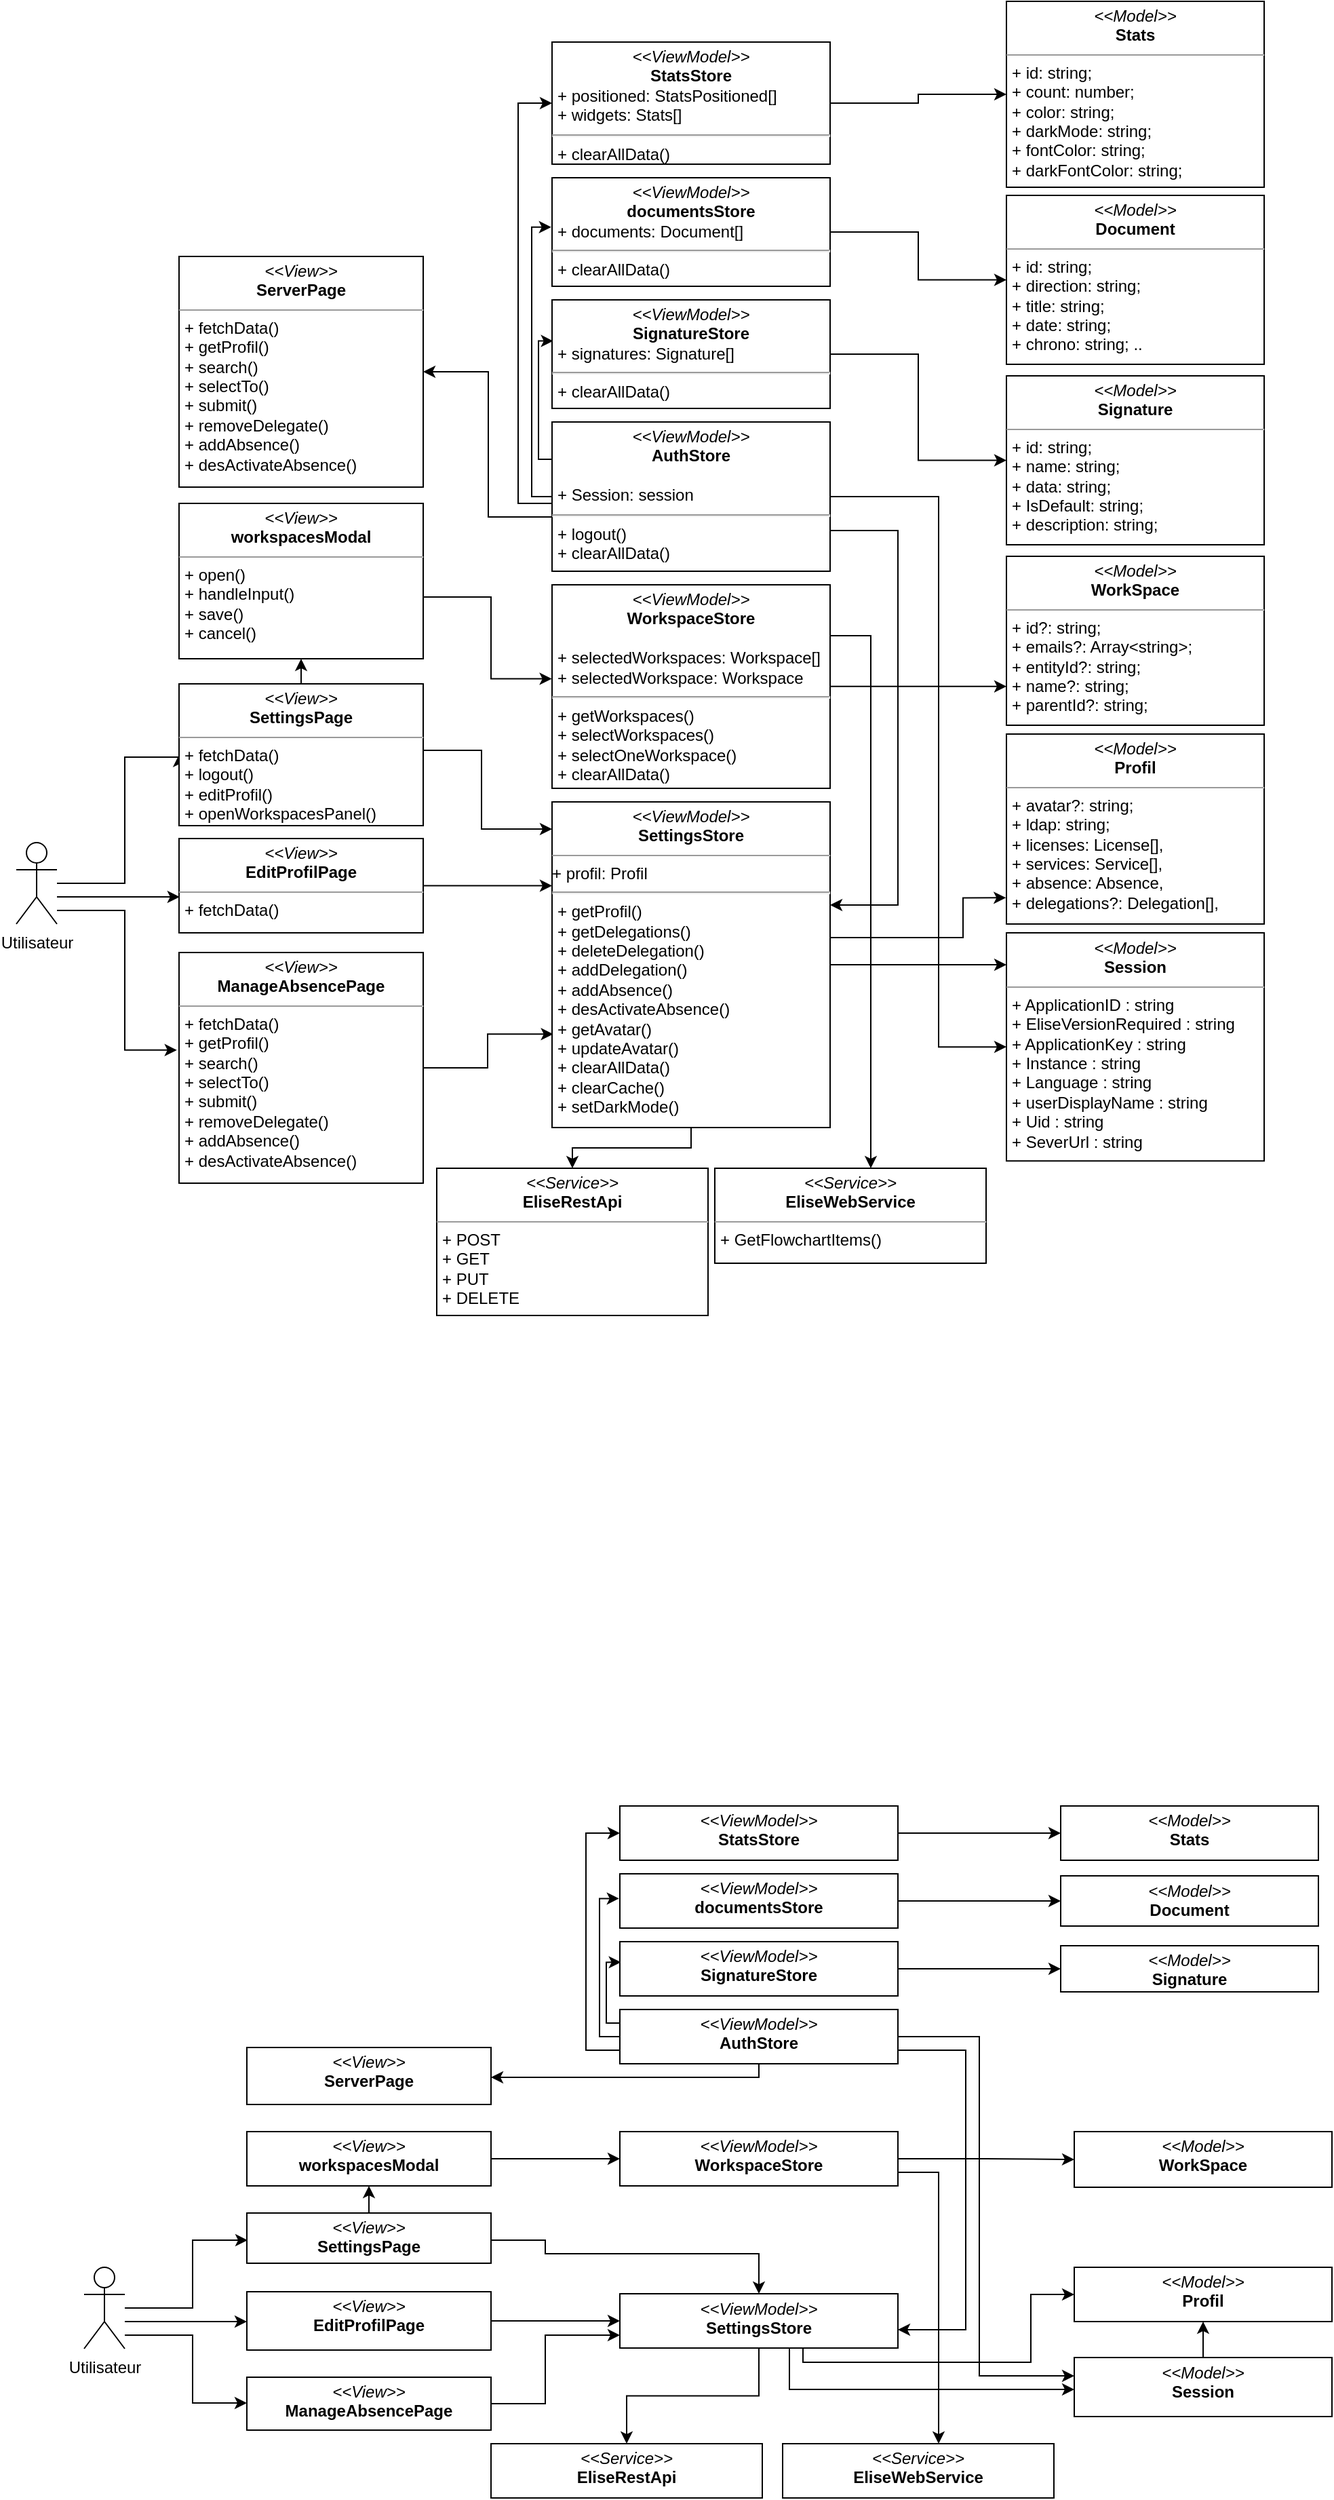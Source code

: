 <mxfile>
    <diagram id="oWA2iK2VhIyUqz_EOh2N" name="Page-1">
        <mxGraphModel dx="3553" dy="3163" grid="1" gridSize="10" guides="1" tooltips="1" connect="1" arrows="1" fold="1" page="1" pageScale="1" pageWidth="850" pageHeight="1100" math="0" shadow="0">
            <root>
                <mxCell id="0"/>
                <mxCell id="1" parent="0"/>
                <mxCell id="2" style="edgeStyle=orthogonalEdgeStyle;rounded=0;orthogonalLoop=1;jettySize=auto;html=1;entryX=0.002;entryY=0.619;entryDx=0;entryDy=0;entryPerimeter=0;" parent="1" source="5" target="8" edge="1">
                    <mxGeometry relative="1" as="geometry">
                        <Array as="points">
                            <mxPoint x="150" y="210"/>
                        </Array>
                    </mxGeometry>
                </mxCell>
                <mxCell id="3" style="edgeStyle=orthogonalEdgeStyle;html=1;entryX=0;entryY=0.5;entryDx=0;entryDy=0;rounded=0;" parent="1" source="5" target="16" edge="1">
                    <mxGeometry relative="1" as="geometry">
                        <Array as="points">
                            <mxPoint x="110" y="200"/>
                            <mxPoint x="110" y="107"/>
                            <mxPoint x="150" y="107"/>
                        </Array>
                    </mxGeometry>
                </mxCell>
                <mxCell id="4" style="edgeStyle=orthogonalEdgeStyle;rounded=0;html=1;entryX=-0.009;entryY=0.423;entryDx=0;entryDy=0;entryPerimeter=0;" parent="1" source="5" target="24" edge="1">
                    <mxGeometry relative="1" as="geometry">
                        <Array as="points">
                            <mxPoint x="110" y="220"/>
                            <mxPoint x="110" y="323"/>
                        </Array>
                    </mxGeometry>
                </mxCell>
                <mxCell id="5" value="Utilisateur" style="shape=umlActor;verticalLabelPosition=bottom;verticalAlign=top;html=1;outlineConnect=0;" parent="1" vertex="1">
                    <mxGeometry x="30" y="170" width="30" height="60" as="geometry"/>
                </mxCell>
                <mxCell id="54" style="edgeStyle=orthogonalEdgeStyle;rounded=0;html=1;" parent="1" source="8" target="17" edge="1">
                    <mxGeometry relative="1" as="geometry">
                        <Array as="points">
                            <mxPoint x="490" y="202"/>
                            <mxPoint x="490" y="202"/>
                        </Array>
                    </mxGeometry>
                </mxCell>
                <mxCell id="8" value="&lt;p style=&quot;margin:0px;margin-top:4px;text-align:center;&quot;&gt;&lt;i&gt;&amp;lt;&amp;lt;View&amp;gt;&amp;gt;&lt;/i&gt;&lt;br&gt;&lt;b&gt;EditProfilPage&lt;/b&gt;&lt;/p&gt;&lt;hr style=&quot;border-color: var(--border-color);&quot; size=&quot;1&quot;&gt;&lt;p style=&quot;border-color: var(--border-color); margin: 0px 0px 0px 4px;&quot;&gt;+ fetchData()&lt;/p&gt;&lt;div&gt;&lt;br&gt;&lt;/div&gt;&lt;p style=&quot;border-color: var(--border-color); margin: 0px 0px 0px 4px;&quot;&gt;&lt;br&gt;&lt;/p&gt;" style="verticalAlign=top;align=left;overflow=fill;fontSize=12;fontFamily=Helvetica;html=1;whiteSpace=wrap;" parent="1" vertex="1">
                    <mxGeometry x="150" y="167" width="180" height="69.5" as="geometry"/>
                </mxCell>
                <mxCell id="11" value="&lt;p style=&quot;margin:0px;margin-top:4px;text-align:center;&quot;&gt;&lt;i&gt;&amp;lt;&amp;lt;Model&amp;gt;&amp;gt;&lt;/i&gt;&lt;br&gt;&lt;b&gt;Session&lt;/b&gt;&lt;/p&gt;&lt;hr size=&quot;1&quot;&gt;&lt;p style=&quot;margin:0px;margin-left:4px;&quot;&gt;+ ApplicationID : string&amp;nbsp;&lt;/p&gt;&lt;p style=&quot;margin:0px;margin-left:4px;&quot;&gt;+ EliseVersionRequired : string&lt;/p&gt;&lt;p style=&quot;margin:0px;margin-left:4px;&quot;&gt;+ ApplicationKey : string&lt;/p&gt;&lt;p style=&quot;margin:0px;margin-left:4px;&quot;&gt;+ Instance : string&lt;/p&gt;&lt;p style=&quot;margin:0px;margin-left:4px;&quot;&gt;+ Language : string&lt;/p&gt;&lt;p style=&quot;margin:0px;margin-left:4px;&quot;&gt;+ userDisplayName : string&lt;/p&gt;&lt;p style=&quot;margin:0px;margin-left:4px;&quot;&gt;+ Uid : string&lt;/p&gt;&lt;p style=&quot;margin:0px;margin-left:4px;&quot;&gt;+ SeverUrl : string&amp;nbsp;&amp;nbsp;&lt;/p&gt;&lt;p style=&quot;margin:0px;margin-left:4px;&quot;&gt;&lt;br&gt;&lt;/p&gt;" style="verticalAlign=top;align=left;overflow=fill;fontSize=12;fontFamily=Helvetica;html=1;whiteSpace=wrap;" parent="1" vertex="1">
                    <mxGeometry x="760" y="236.5" width="190" height="168.12" as="geometry"/>
                </mxCell>
                <mxCell id="13" value="&lt;p style=&quot;margin:0px;margin-top:4px;text-align:center;&quot;&gt;&lt;i&gt;&amp;lt;&amp;lt;Service&amp;gt;&amp;gt;&lt;/i&gt;&lt;br&gt;&lt;b&gt;EliseRestApi&lt;/b&gt;&lt;/p&gt;&lt;hr size=&quot;1&quot;&gt;&lt;p style=&quot;margin:0px;margin-left:4px;&quot;&gt;&lt;/p&gt;&lt;p style=&quot;margin:0px;margin-left:4px;&quot;&gt;+ POST&lt;/p&gt;&lt;p style=&quot;margin:0px;margin-left:4px;&quot;&gt;+ GET&lt;/p&gt;&lt;p style=&quot;margin:0px;margin-left:4px;&quot;&gt;+ PUT&lt;/p&gt;&lt;p style=&quot;margin:0px;margin-left:4px;&quot;&gt;+ DELETE&lt;/p&gt;" style="verticalAlign=top;align=left;overflow=fill;fontSize=12;fontFamily=Helvetica;html=1;whiteSpace=wrap;" parent="1" vertex="1">
                    <mxGeometry x="340" y="410" width="200" height="108.51" as="geometry"/>
                </mxCell>
                <mxCell id="14" style="edgeStyle=orthogonalEdgeStyle;html=1;exitX=1;exitY=0.5;exitDx=0;exitDy=0;rounded=0;" parent="1" source="16" edge="1" target="17">
                    <mxGeometry relative="1" as="geometry">
                        <mxPoint x="414" y="180" as="targetPoint"/>
                        <Array as="points">
                            <mxPoint x="330" y="102"/>
                            <mxPoint x="373" y="102"/>
                            <mxPoint x="373" y="160"/>
                        </Array>
                    </mxGeometry>
                </mxCell>
                <mxCell id="79" style="edgeStyle=orthogonalEdgeStyle;html=1;exitX=0.5;exitY=0;exitDx=0;exitDy=0;entryX=0.5;entryY=1;entryDx=0;entryDy=0;rounded=0;" parent="1" source="16" target="78" edge="1">
                    <mxGeometry relative="1" as="geometry"/>
                </mxCell>
                <mxCell id="16" value="&lt;p style=&quot;margin:0px;margin-top:4px;text-align:center;&quot;&gt;&lt;i&gt;&amp;lt;&amp;lt;View&amp;gt;&amp;gt;&lt;/i&gt;&lt;br&gt;&lt;b&gt;SettingsPage&lt;/b&gt;&lt;/p&gt;&lt;hr style=&quot;border-color: var(--border-color);&quot; size=&quot;1&quot;&gt;&lt;p style=&quot;border-color: var(--border-color); margin: 0px 0px 0px 4px;&quot;&gt;+ fetchData()&lt;/p&gt;&lt;p style=&quot;border-color: var(--border-color); margin: 0px 0px 0px 4px;&quot;&gt;+&amp;nbsp;logout()&lt;/p&gt;&lt;p style=&quot;border-color: var(--border-color); margin: 0px 0px 0px 4px;&quot;&gt;+&amp;nbsp;editProfil()&lt;/p&gt;&lt;p style=&quot;border-color: var(--border-color); margin: 0px 0px 0px 4px;&quot;&gt;+&amp;nbsp;openWorkspacesPanel()&lt;/p&gt;" style="verticalAlign=top;align=left;overflow=fill;fontSize=12;fontFamily=Helvetica;html=1;whiteSpace=wrap;" parent="1" vertex="1">
                    <mxGeometry x="150" y="53" width="180" height="104.5" as="geometry"/>
                </mxCell>
                <mxCell id="52" style="edgeStyle=orthogonalEdgeStyle;html=1;entryX=-0.002;entryY=0.862;entryDx=0;entryDy=0;rounded=0;entryPerimeter=0;" parent="1" source="17" target="51" edge="1">
                    <mxGeometry relative="1" as="geometry">
                        <Array as="points">
                            <mxPoint x="728" y="240"/>
                            <mxPoint x="728" y="211"/>
                        </Array>
                    </mxGeometry>
                </mxCell>
                <mxCell id="53" style="edgeStyle=orthogonalEdgeStyle;html=1;rounded=0;" parent="1" source="17" edge="1">
                    <mxGeometry relative="1" as="geometry">
                        <Array as="points">
                            <mxPoint x="760" y="260"/>
                        </Array>
                        <mxPoint x="760" y="260" as="targetPoint"/>
                    </mxGeometry>
                </mxCell>
                <mxCell id="56" style="edgeStyle=orthogonalEdgeStyle;rounded=0;html=1;" parent="1" source="17" target="13" edge="1">
                    <mxGeometry relative="1" as="geometry"/>
                </mxCell>
                <mxCell id="17" value="&lt;p style=&quot;margin:0px;margin-top:4px;text-align:center;&quot;&gt;&lt;i&gt;&amp;lt;&amp;lt;ViewModel&amp;gt;&amp;gt;&lt;/i&gt;&lt;br&gt;&lt;b&gt;SettingsStore&lt;/b&gt;&lt;/p&gt;&lt;hr size=&quot;1&quot;&gt;+ profil: Profil&lt;hr&gt;&lt;p style=&quot;margin:0px;margin-left:4px;&quot;&gt;&lt;/p&gt;&lt;p style=&quot;margin:0px;margin-left:4px;&quot;&gt;+ getProfil()&lt;/p&gt;&lt;p style=&quot;margin:0px;margin-left:4px;&quot;&gt;+ getDelegations()&lt;/p&gt;&lt;p style=&quot;margin:0px;margin-left:4px;&quot;&gt;+ deleteDelegation()&lt;/p&gt;&lt;p style=&quot;margin:0px;margin-left:4px;&quot;&gt;+ addDelegation()&lt;/p&gt;&lt;p style=&quot;margin:0px;margin-left:4px;&quot;&gt;+ addAbsence()&lt;/p&gt;&lt;p style=&quot;margin:0px;margin-left:4px;&quot;&gt;+ desActivateAbsence()&lt;/p&gt;&lt;p style=&quot;margin:0px;margin-left:4px;&quot;&gt;+ getAvatar()&lt;/p&gt;&lt;p style=&quot;margin:0px;margin-left:4px;&quot;&gt;+ updateAvatar()&lt;/p&gt;&lt;p style=&quot;margin:0px;margin-left:4px;&quot;&gt;+ clearAllData()&lt;/p&gt;&lt;p style=&quot;margin:0px;margin-left:4px;&quot;&gt;+ clearCache()&lt;/p&gt;&lt;p style=&quot;margin:0px;margin-left:4px;&quot;&gt;+ setDarkMode()&lt;/p&gt;" style="verticalAlign=top;align=left;overflow=fill;fontSize=12;fontFamily=Helvetica;html=1;whiteSpace=wrap;" parent="1" vertex="1">
                    <mxGeometry x="425" y="140" width="205" height="240" as="geometry"/>
                </mxCell>
                <mxCell id="55" style="edgeStyle=orthogonalEdgeStyle;rounded=0;html=1;entryX=0.004;entryY=0.713;entryDx=0;entryDy=0;entryPerimeter=0;" parent="1" source="24" target="17" edge="1">
                    <mxGeometry relative="1" as="geometry"/>
                </mxCell>
                <mxCell id="24" value="&lt;p style=&quot;margin:0px;margin-top:4px;text-align:center;&quot;&gt;&lt;i&gt;&amp;lt;&amp;lt;View&amp;gt;&amp;gt;&lt;/i&gt;&lt;br&gt;&lt;b&gt;ManageAbsencePage&lt;/b&gt;&lt;/p&gt;&lt;hr style=&quot;border-color: var(--border-color);&quot; size=&quot;1&quot;&gt;&lt;p style=&quot;border-color: var(--border-color); margin: 0px 0px 0px 4px;&quot;&gt;+ fetchData()&lt;br&gt;&lt;/p&gt;&lt;p style=&quot;border-color: var(--border-color); margin: 0px 0px 0px 4px;&quot;&gt;+&amp;nbsp;getProfil&lt;span style=&quot;background-color: initial;&quot;&gt;()&lt;/span&gt;&lt;/p&gt;&lt;p style=&quot;border-color: var(--border-color); margin: 0px 0px 0px 4px;&quot;&gt;+ search()&lt;/p&gt;&lt;p style=&quot;border-color: var(--border-color); margin: 0px 0px 0px 4px;&quot;&gt;+&amp;nbsp;selectTo&lt;span style=&quot;background-color: initial;&quot;&gt;()&lt;/span&gt;&lt;/p&gt;&lt;p style=&quot;border-color: var(--border-color); margin: 0px 0px 0px 4px;&quot;&gt;&lt;span style=&quot;background-color: initial;&quot;&gt;+ submit()&lt;/span&gt;&lt;/p&gt;&lt;p style=&quot;border-color: var(--border-color); margin: 0px 0px 0px 4px;&quot;&gt;&lt;span style=&quot;background-color: initial;&quot;&gt;+ removeDelegate()&lt;/span&gt;&lt;/p&gt;&lt;p style=&quot;border-color: var(--border-color); margin: 0px 0px 0px 4px;&quot;&gt;&lt;span style=&quot;background-color: initial;&quot;&gt;+ addAbsence()&lt;/span&gt;&lt;/p&gt;&lt;p style=&quot;border-color: var(--border-color); margin: 0px 0px 0px 4px;&quot;&gt;&lt;span style=&quot;background-color: initial;&quot;&gt;+ desActivateAbsence()&lt;/span&gt;&lt;/p&gt;&lt;p style=&quot;border-color: var(--border-color); margin: 0px 0px 0px 4px;&quot;&gt;&lt;span style=&quot;background-color: initial;&quot;&gt;&lt;br&gt;&lt;/span&gt;&lt;/p&gt;&lt;p style=&quot;border-color: var(--border-color); margin: 0px 0px 0px 4px;&quot;&gt;&lt;br&gt;&lt;/p&gt;" style="verticalAlign=top;align=left;overflow=fill;fontSize=12;fontFamily=Helvetica;html=1;whiteSpace=wrap;" parent="1" vertex="1">
                    <mxGeometry x="150" y="251" width="180" height="170" as="geometry"/>
                </mxCell>
                <mxCell id="51" value="&lt;p style=&quot;margin:0px;margin-top:4px;text-align:center;&quot;&gt;&lt;i&gt;&amp;lt;&amp;lt;Model&amp;gt;&amp;gt;&lt;/i&gt;&lt;br&gt;&lt;b&gt;Profil&lt;/b&gt;&lt;/p&gt;&lt;hr size=&quot;1&quot;&gt;&lt;p style=&quot;margin:0px;margin-left:4px;&quot;&gt;+ avatar?: string;&lt;/p&gt;&lt;p style=&quot;margin:0px;margin-left:4px;&quot;&gt;+ ldap: string;&lt;/p&gt;&lt;p style=&quot;margin:0px;margin-left:4px;&quot;&gt;+ licenses: License[],&lt;/p&gt;&lt;p style=&quot;margin:0px;margin-left:4px;&quot;&gt;+ services: Service[],&lt;/p&gt;&lt;p style=&quot;margin:0px;margin-left:4px;&quot;&gt;+ absence: Absence,&lt;/p&gt;&lt;p style=&quot;margin:0px;margin-left:4px;&quot;&gt;+ delegations?: Delegation[],&lt;/p&gt;&lt;p style=&quot;margin:0px;margin-left:4px;&quot;&gt;&lt;br&gt;&lt;/p&gt;" style="verticalAlign=top;align=left;overflow=fill;fontSize=12;fontFamily=Helvetica;html=1;whiteSpace=wrap;" parent="1" vertex="1">
                    <mxGeometry x="760" y="90" width="190" height="140" as="geometry"/>
                </mxCell>
                <mxCell id="81" style="edgeStyle=orthogonalEdgeStyle;rounded=0;html=1;exitX=1;exitY=0.69;exitDx=0;exitDy=0;entryX=-0.001;entryY=0.462;entryDx=0;entryDy=0;exitPerimeter=0;entryPerimeter=0;" parent="1" source="78" target="80" edge="1">
                    <mxGeometry relative="1" as="geometry">
                        <Array as="points">
                            <mxPoint x="330" y="-11"/>
                            <mxPoint x="380" y="-11"/>
                            <mxPoint x="380" y="49"/>
                        </Array>
                    </mxGeometry>
                </mxCell>
                <mxCell id="78" value="&lt;p style=&quot;margin:0px;margin-top:4px;text-align:center;&quot;&gt;&lt;i&gt;&amp;lt;&amp;lt;View&amp;gt;&amp;gt;&lt;/i&gt;&lt;br&gt;&lt;b&gt;workspacesModal&lt;/b&gt;&lt;br&gt;&lt;/p&gt;&lt;hr style=&quot;border-color: var(--border-color);&quot; size=&quot;1&quot;&gt;&lt;p style=&quot;border-color: var(--border-color); margin: 0px 0px 0px 4px;&quot;&gt;+ open()&lt;/p&gt;&lt;p style=&quot;border-color: var(--border-color); margin: 0px 0px 0px 4px;&quot;&gt;+&amp;nbsp;handleInput()&lt;/p&gt;&lt;p style=&quot;border-color: var(--border-color); margin: 0px 0px 0px 4px;&quot;&gt;+&amp;nbsp;save()&lt;/p&gt;&lt;p style=&quot;border-color: var(--border-color); margin: 0px 0px 0px 4px;&quot;&gt;+ cancel()&lt;/p&gt;" style="verticalAlign=top;align=left;overflow=fill;fontSize=12;fontFamily=Helvetica;html=1;whiteSpace=wrap;" parent="1" vertex="1">
                    <mxGeometry x="150" y="-80" width="180" height="114.5" as="geometry"/>
                </mxCell>
                <mxCell id="83" style="edgeStyle=orthogonalEdgeStyle;rounded=0;html=1;entryX=0;entryY=0.77;entryDx=0;entryDy=0;entryPerimeter=0;" parent="1" source="80" target="82" edge="1">
                    <mxGeometry relative="1" as="geometry">
                        <Array as="points">
                            <mxPoint x="760" y="55"/>
                        </Array>
                    </mxGeometry>
                </mxCell>
                <mxCell id="85" style="edgeStyle=orthogonalEdgeStyle;rounded=0;html=1;exitX=1;exitY=0.25;exitDx=0;exitDy=0;" parent="1" source="80" target="84" edge="1">
                    <mxGeometry relative="1" as="geometry">
                        <Array as="points">
                            <mxPoint x="660" y="17"/>
                        </Array>
                    </mxGeometry>
                </mxCell>
                <mxCell id="80" value="&lt;p style=&quot;margin:0px;margin-top:4px;text-align:center;&quot;&gt;&lt;i&gt;&amp;lt;&amp;lt;ViewModel&amp;gt;&amp;gt;&lt;/i&gt;&lt;br&gt;&lt;b&gt;WorkspaceStore&lt;/b&gt;&lt;br&gt;&lt;/p&gt;&lt;p style=&quot;margin:0px;margin-left:4px;&quot;&gt;&lt;br&gt;&lt;/p&gt;&lt;p style=&quot;margin:0px;margin-left:4px;&quot;&gt;+ selectedWorkspaces: Workspace[]&lt;/p&gt;&lt;p style=&quot;margin:0px;margin-left:4px;&quot;&gt;+ selectedWorkspace: Workspace&lt;/p&gt;&lt;p style=&quot;margin:0px;margin-left:4px;&quot;&gt;&lt;/p&gt;&lt;hr&gt;&lt;p style=&quot;margin:0px;margin-left:4px;&quot;&gt;+ getWorkspaces()&lt;/p&gt;&lt;p style=&quot;margin:0px;margin-left:4px;&quot;&gt;+ selectWorkspaces()&lt;/p&gt;&lt;p style=&quot;margin:0px;margin-left:4px;&quot;&gt;+ selectOneWorkspace()&lt;/p&gt;&lt;p style=&quot;margin:0px;margin-left:4px;&quot;&gt;+ clearAllData()&lt;/p&gt;" style="verticalAlign=top;align=left;overflow=fill;fontSize=12;fontFamily=Helvetica;html=1;whiteSpace=wrap;" parent="1" vertex="1">
                    <mxGeometry x="425" y="-20" width="205" height="150" as="geometry"/>
                </mxCell>
                <mxCell id="82" value="&lt;p style=&quot;margin:0px;margin-top:4px;text-align:center;&quot;&gt;&lt;i&gt;&amp;lt;&amp;lt;Model&amp;gt;&amp;gt;&lt;/i&gt;&lt;br&gt;&lt;b&gt;WorkSpace&lt;/b&gt;&lt;br&gt;&lt;/p&gt;&lt;hr size=&quot;1&quot;&gt;&lt;p style=&quot;margin:0px;margin-left:4px;&quot;&gt;&lt;/p&gt;&lt;p style=&quot;margin: 0px 0px 0px 4px;&quot;&gt;+ id?: string;&lt;/p&gt;&lt;p style=&quot;margin:0px;margin-left:4px;&quot;&gt;+ emails?: Array&amp;lt;string&amp;gt;;&lt;/p&gt;&lt;p style=&quot;margin:0px;margin-left:4px;&quot;&gt;+ entityId?: string;&lt;/p&gt;&lt;p style=&quot;margin:0px;margin-left:4px;&quot;&gt;&lt;span style=&quot;background-color: initial;&quot;&gt;+ name?: string;&lt;/span&gt;&lt;br&gt;&lt;/p&gt;&lt;p style=&quot;margin:0px;margin-left:4px;&quot;&gt;+ parentId?: string;&lt;/p&gt;" style="verticalAlign=top;align=left;overflow=fill;fontSize=12;fontFamily=Helvetica;html=1;whiteSpace=wrap;" parent="1" vertex="1">
                    <mxGeometry x="760" y="-41" width="190" height="124.5" as="geometry"/>
                </mxCell>
                <mxCell id="84" value="&lt;p style=&quot;margin:0px;margin-top:4px;text-align:center;&quot;&gt;&lt;i&gt;&amp;lt;&amp;lt;Service&amp;gt;&amp;gt;&lt;/i&gt;&lt;br&gt;&lt;b&gt;EliseWebService&lt;/b&gt;&lt;/p&gt;&lt;hr size=&quot;1&quot;&gt;&lt;p style=&quot;margin:0px;margin-left:4px;&quot;&gt;&lt;/p&gt;&lt;p style=&quot;margin:0px;margin-left:4px;&quot;&gt;+ GetFlowchartItems()&lt;/p&gt;&lt;p style=&quot;margin:0px;margin-left:4px;&quot;&gt;&lt;br&gt;&lt;/p&gt;" style="verticalAlign=top;align=left;overflow=fill;fontSize=12;fontFamily=Helvetica;html=1;whiteSpace=wrap;" parent="1" vertex="1">
                    <mxGeometry x="545" y="410" width="200" height="70" as="geometry"/>
                </mxCell>
                <mxCell id="96" value="&lt;p style=&quot;margin:0px;margin-top:4px;text-align:center;&quot;&gt;&lt;i&gt;&amp;lt;&amp;lt;View&amp;gt;&amp;gt;&lt;/i&gt;&lt;br&gt;&lt;b&gt;ServerPage&lt;/b&gt;&lt;/p&gt;&lt;hr style=&quot;border-color: var(--border-color);&quot; size=&quot;1&quot;&gt;&lt;p style=&quot;border-color: var(--border-color); margin: 0px 0px 0px 4px;&quot;&gt;+ fetchData()&lt;br&gt;&lt;/p&gt;&lt;p style=&quot;border-color: var(--border-color); margin: 0px 0px 0px 4px;&quot;&gt;+&amp;nbsp;getProfil&lt;span style=&quot;background-color: initial;&quot;&gt;()&lt;/span&gt;&lt;/p&gt;&lt;p style=&quot;border-color: var(--border-color); margin: 0px 0px 0px 4px;&quot;&gt;+ search()&lt;/p&gt;&lt;p style=&quot;border-color: var(--border-color); margin: 0px 0px 0px 4px;&quot;&gt;+&amp;nbsp;selectTo&lt;span style=&quot;background-color: initial;&quot;&gt;()&lt;/span&gt;&lt;/p&gt;&lt;p style=&quot;border-color: var(--border-color); margin: 0px 0px 0px 4px;&quot;&gt;&lt;span style=&quot;background-color: initial;&quot;&gt;+ submit()&lt;/span&gt;&lt;/p&gt;&lt;p style=&quot;border-color: var(--border-color); margin: 0px 0px 0px 4px;&quot;&gt;&lt;span style=&quot;background-color: initial;&quot;&gt;+ removeDelegate()&lt;/span&gt;&lt;/p&gt;&lt;p style=&quot;border-color: var(--border-color); margin: 0px 0px 0px 4px;&quot;&gt;&lt;span style=&quot;background-color: initial;&quot;&gt;+ addAbsence()&lt;/span&gt;&lt;/p&gt;&lt;p style=&quot;border-color: var(--border-color); margin: 0px 0px 0px 4px;&quot;&gt;&lt;span style=&quot;background-color: initial;&quot;&gt;+ desActivateAbsence()&lt;/span&gt;&lt;/p&gt;&lt;p style=&quot;border-color: var(--border-color); margin: 0px 0px 0px 4px;&quot;&gt;&lt;span style=&quot;background-color: initial;&quot;&gt;&lt;br&gt;&lt;/span&gt;&lt;/p&gt;&lt;p style=&quot;border-color: var(--border-color); margin: 0px 0px 0px 4px;&quot;&gt;&lt;br&gt;&lt;/p&gt;" style="verticalAlign=top;align=left;overflow=fill;fontSize=12;fontFamily=Helvetica;html=1;whiteSpace=wrap;" vertex="1" parent="1">
                    <mxGeometry x="150" y="-262" width="180" height="170" as="geometry"/>
                </mxCell>
                <mxCell id="110" style="edgeStyle=orthogonalEdgeStyle;html=1;entryX=0;entryY=0.5;entryDx=0;entryDy=0;rounded=0;" edge="1" parent="1" source="99" target="11">
                    <mxGeometry relative="1" as="geometry">
                        <Array as="points">
                            <mxPoint x="710" y="-85"/>
                            <mxPoint x="710" y="321"/>
                        </Array>
                    </mxGeometry>
                </mxCell>
                <mxCell id="112" style="edgeStyle=orthogonalEdgeStyle;html=1;entryX=0.004;entryY=0.379;entryDx=0;entryDy=0;entryPerimeter=0;exitX=0;exitY=0.25;exitDx=0;exitDy=0;rounded=0;" edge="1" parent="1" source="99" target="101">
                    <mxGeometry relative="1" as="geometry"/>
                </mxCell>
                <mxCell id="113" style="edgeStyle=orthogonalEdgeStyle;html=1;entryX=-0.003;entryY=0.455;entryDx=0;entryDy=0;entryPerimeter=0;rounded=0;" edge="1" parent="1" source="99" target="102">
                    <mxGeometry relative="1" as="geometry">
                        <Array as="points">
                            <mxPoint x="410" y="-85"/>
                            <mxPoint x="410" y="-284"/>
                        </Array>
                    </mxGeometry>
                </mxCell>
                <mxCell id="115" style="edgeStyle=orthogonalEdgeStyle;html=1;entryX=0;entryY=0.5;entryDx=0;entryDy=0;rounded=0;" edge="1" parent="1" source="99" target="103">
                    <mxGeometry relative="1" as="geometry">
                        <Array as="points">
                            <mxPoint x="400" y="-80"/>
                            <mxPoint x="400" y="-375"/>
                        </Array>
                    </mxGeometry>
                </mxCell>
                <mxCell id="116" style="edgeStyle=orthogonalEdgeStyle;rounded=0;html=1;entryX=1;entryY=0.5;entryDx=0;entryDy=0;" edge="1" parent="1" source="99" target="96">
                    <mxGeometry relative="1" as="geometry">
                        <Array as="points">
                            <mxPoint x="378" y="-70"/>
                            <mxPoint x="378" y="-177"/>
                        </Array>
                    </mxGeometry>
                </mxCell>
                <mxCell id="117" style="edgeStyle=orthogonalEdgeStyle;rounded=0;html=1;" edge="1" parent="1" source="99" target="17">
                    <mxGeometry relative="1" as="geometry">
                        <Array as="points">
                            <mxPoint x="680" y="-60"/>
                            <mxPoint x="680" y="216"/>
                        </Array>
                    </mxGeometry>
                </mxCell>
                <mxCell id="99" value="&lt;p style=&quot;margin:0px;margin-top:4px;text-align:center;&quot;&gt;&lt;i&gt;&amp;lt;&amp;lt;ViewModel&amp;gt;&amp;gt;&lt;/i&gt;&lt;br&gt;&lt;b&gt;AuthStore&lt;/b&gt;&lt;br&gt;&lt;/p&gt;&lt;p style=&quot;margin:0px;margin-left:4px;&quot;&gt;&lt;br&gt;&lt;/p&gt;&lt;p style=&quot;margin:0px;margin-left:4px;&quot;&gt;+ Session: session&lt;/p&gt;&lt;p style=&quot;margin:0px;margin-left:4px;&quot;&gt;&lt;/p&gt;&lt;hr&gt;&lt;p style=&quot;margin:0px;margin-left:4px;&quot;&gt;+ logout()&lt;/p&gt;&lt;p style=&quot;margin:0px;margin-left:4px;&quot;&gt;+ clearAllData()&lt;/p&gt;" style="verticalAlign=top;align=left;overflow=fill;fontSize=12;fontFamily=Helvetica;html=1;whiteSpace=wrap;" vertex="1" parent="1">
                    <mxGeometry x="425" y="-140" width="205" height="110" as="geometry"/>
                </mxCell>
                <mxCell id="109" style="edgeStyle=orthogonalEdgeStyle;html=1;entryX=0;entryY=0.5;entryDx=0;entryDy=0;rounded=0;" edge="1" parent="1" source="101" target="105">
                    <mxGeometry relative="1" as="geometry"/>
                </mxCell>
                <mxCell id="101" value="&lt;p style=&quot;margin:0px;margin-top:4px;text-align:center;&quot;&gt;&lt;i&gt;&amp;lt;&amp;lt;ViewModel&amp;gt;&amp;gt;&lt;/i&gt;&lt;br&gt;&lt;b&gt;SignatureStore&lt;/b&gt;&lt;/p&gt;&lt;p style=&quot;margin:0px;margin-left:4px;&quot;&gt;+ signatures: Signature[]&lt;/p&gt;&lt;p style=&quot;margin:0px;margin-left:4px;&quot;&gt;&lt;/p&gt;&lt;hr&gt;&lt;p style=&quot;margin:0px;margin-left:4px;&quot;&gt;&lt;span style=&quot;background-color: initial;&quot;&gt;+ clearAllData()&lt;/span&gt;&lt;br&gt;&lt;/p&gt;" style="verticalAlign=top;align=left;overflow=fill;fontSize=12;fontFamily=Helvetica;html=1;whiteSpace=wrap;" vertex="1" parent="1">
                    <mxGeometry x="425" y="-230" width="205" height="80" as="geometry"/>
                </mxCell>
                <mxCell id="108" style="edgeStyle=orthogonalEdgeStyle;html=1;entryX=0;entryY=0.5;entryDx=0;entryDy=0;rounded=0;" edge="1" parent="1" source="102" target="107">
                    <mxGeometry relative="1" as="geometry"/>
                </mxCell>
                <mxCell id="102" value="&lt;p style=&quot;margin:0px;margin-top:4px;text-align:center;&quot;&gt;&lt;i&gt;&amp;lt;&amp;lt;ViewModel&amp;gt;&amp;gt;&lt;/i&gt;&lt;br&gt;&lt;b&gt;documentsStore&lt;/b&gt;&lt;/p&gt;&lt;p style=&quot;margin:0px;margin-left:4px;&quot;&gt;+ documents: Document[]&lt;/p&gt;&lt;p style=&quot;margin:0px;margin-left:4px;&quot;&gt;&lt;/p&gt;&lt;hr&gt;&lt;p style=&quot;margin:0px;margin-left:4px;&quot;&gt;&lt;span style=&quot;background-color: initial;&quot;&gt;+ clearAllData()&lt;/span&gt;&lt;br&gt;&lt;/p&gt;" style="verticalAlign=top;align=left;overflow=fill;fontSize=12;fontFamily=Helvetica;html=1;whiteSpace=wrap;" vertex="1" parent="1">
                    <mxGeometry x="425" y="-320" width="205" height="80" as="geometry"/>
                </mxCell>
                <mxCell id="111" style="edgeStyle=orthogonalEdgeStyle;html=1;rounded=0;" edge="1" parent="1" source="103" target="104">
                    <mxGeometry relative="1" as="geometry"/>
                </mxCell>
                <mxCell id="103" value="&lt;p style=&quot;margin:0px;margin-top:4px;text-align:center;&quot;&gt;&lt;i&gt;&amp;lt;&amp;lt;ViewModel&amp;gt;&amp;gt;&lt;/i&gt;&lt;br&gt;&lt;b&gt;StatsStore&lt;/b&gt;&lt;/p&gt;&lt;p style=&quot;margin:0px;margin-left:4px;&quot;&gt;+ positioned: StatsPositioned[]&lt;/p&gt;&lt;p style=&quot;margin:0px;margin-left:4px;&quot;&gt;+ widgets:&amp;nbsp;Stats[]&lt;/p&gt;&lt;p style=&quot;margin:0px;margin-left:4px;&quot;&gt;&lt;/p&gt;&lt;hr&gt;&lt;p style=&quot;margin:0px;margin-left:4px;&quot;&gt;&lt;span style=&quot;background-color: initial;&quot;&gt;+ clearAllData()&lt;/span&gt;&lt;br&gt;&lt;/p&gt;" style="verticalAlign=top;align=left;overflow=fill;fontSize=12;fontFamily=Helvetica;html=1;whiteSpace=wrap;" vertex="1" parent="1">
                    <mxGeometry x="425" y="-420" width="205" height="90" as="geometry"/>
                </mxCell>
                <mxCell id="104" value="&lt;p style=&quot;margin:0px;margin-top:4px;text-align:center;&quot;&gt;&lt;i&gt;&amp;lt;&amp;lt;Model&amp;gt;&amp;gt;&lt;/i&gt;&lt;br&gt;&lt;b&gt;Stats&lt;/b&gt;&lt;/p&gt;&lt;hr size=&quot;1&quot;&gt;&lt;p style=&quot;margin:0px;margin-left:4px;&quot;&gt;&lt;/p&gt;&lt;p style=&quot;margin: 0px 0px 0px 4px;&quot;&gt;+ id: string;&lt;/p&gt;&lt;p style=&quot;margin:0px;margin-left:4px;&quot;&gt;+ count: number;&lt;/p&gt;&lt;p style=&quot;margin:0px;margin-left:4px;&quot;&gt;+ color: string;&lt;/p&gt;&lt;p style=&quot;margin:0px;margin-left:4px;&quot;&gt;&lt;span style=&quot;background-color: initial;&quot;&gt;+ darkMode: string;&lt;/span&gt;&lt;br&gt;&lt;/p&gt;&lt;p style=&quot;margin:0px;margin-left:4px;&quot;&gt;+ fontColor: string;&lt;/p&gt;&lt;p style=&quot;margin:0px;margin-left:4px;&quot;&gt;+ darkFontColor: string;&lt;/p&gt;" style="verticalAlign=top;align=left;overflow=fill;fontSize=12;fontFamily=Helvetica;html=1;whiteSpace=wrap;" vertex="1" parent="1">
                    <mxGeometry x="760" y="-450" width="190" height="137" as="geometry"/>
                </mxCell>
                <mxCell id="105" value="&lt;p style=&quot;margin:0px;margin-top:4px;text-align:center;&quot;&gt;&lt;i&gt;&amp;lt;&amp;lt;Model&amp;gt;&amp;gt;&lt;/i&gt;&lt;br&gt;&lt;b&gt;Signature&lt;/b&gt;&lt;br&gt;&lt;/p&gt;&lt;hr size=&quot;1&quot;&gt;&lt;p style=&quot;margin:0px;margin-left:4px;&quot;&gt;&lt;/p&gt;&lt;p style=&quot;margin: 0px 0px 0px 4px;&quot;&gt;+ id: string;&lt;/p&gt;&lt;p style=&quot;margin:0px;margin-left:4px;&quot;&gt;+ name: string;&lt;/p&gt;&lt;p style=&quot;margin:0px;margin-left:4px;&quot;&gt;+ data: string;&lt;/p&gt;&lt;p style=&quot;margin:0px;margin-left:4px;&quot;&gt;&lt;span style=&quot;background-color: initial;&quot;&gt;+ IsDefault: string;&lt;/span&gt;&lt;br&gt;&lt;/p&gt;&lt;p style=&quot;margin:0px;margin-left:4px;&quot;&gt;+ description: string;&lt;/p&gt;" style="verticalAlign=top;align=left;overflow=fill;fontSize=12;fontFamily=Helvetica;html=1;whiteSpace=wrap;" vertex="1" parent="1">
                    <mxGeometry x="760" y="-174" width="190" height="124.5" as="geometry"/>
                </mxCell>
                <mxCell id="107" value="&lt;p style=&quot;margin:0px;margin-top:4px;text-align:center;&quot;&gt;&lt;i&gt;&amp;lt;&amp;lt;Model&amp;gt;&amp;gt;&lt;/i&gt;&lt;br&gt;&lt;b&gt;Document&lt;/b&gt;&lt;/p&gt;&lt;hr size=&quot;1&quot;&gt;&lt;p style=&quot;margin:0px;margin-left:4px;&quot;&gt;&lt;/p&gt;&lt;p style=&quot;margin: 0px 0px 0px 4px;&quot;&gt;+ id: string;&lt;/p&gt;&lt;p style=&quot;margin:0px;margin-left:4px;&quot;&gt;+ direction: string;&lt;/p&gt;&lt;p style=&quot;margin:0px;margin-left:4px;&quot;&gt;+ title: string;&lt;/p&gt;&lt;p style=&quot;margin:0px;margin-left:4px;&quot;&gt;&lt;span style=&quot;background-color: initial;&quot;&gt;+ date: string;&lt;/span&gt;&lt;br&gt;&lt;/p&gt;&lt;p style=&quot;margin:0px;margin-left:4px;&quot;&gt;+ chrono: string; ..&lt;/p&gt;" style="verticalAlign=top;align=left;overflow=fill;fontSize=12;fontFamily=Helvetica;html=1;whiteSpace=wrap;" vertex="1" parent="1">
                    <mxGeometry x="760" y="-307" width="190" height="124.5" as="geometry"/>
                </mxCell>
                <mxCell id="118" style="edgeStyle=orthogonalEdgeStyle;rounded=0;orthogonalLoop=1;jettySize=auto;html=1;" edge="1" source="121" parent="1">
                    <mxGeometry relative="1" as="geometry">
                        <Array as="points">
                            <mxPoint x="200" y="1260"/>
                        </Array>
                        <mxPoint x="200" y="1260" as="targetPoint"/>
                    </mxGeometry>
                </mxCell>
                <mxCell id="119" style="edgeStyle=orthogonalEdgeStyle;html=1;entryX=0.003;entryY=0.538;entryDx=0;entryDy=0;rounded=0;entryPerimeter=0;" edge="1" source="121" target="128" parent="1">
                    <mxGeometry relative="1" as="geometry">
                        <Array as="points">
                            <mxPoint x="160" y="1250"/>
                            <mxPoint x="160" y="1200"/>
                            <mxPoint x="201" y="1200"/>
                        </Array>
                    </mxGeometry>
                </mxCell>
                <mxCell id="120" style="edgeStyle=orthogonalEdgeStyle;rounded=0;html=1;" edge="1" source="121" target="134" parent="1">
                    <mxGeometry relative="1" as="geometry">
                        <Array as="points">
                            <mxPoint x="160" y="1270"/>
                            <mxPoint x="160" y="1320"/>
                        </Array>
                    </mxGeometry>
                </mxCell>
                <mxCell id="121" value="Utilisateur" style="shape=umlActor;verticalLabelPosition=bottom;verticalAlign=top;html=1;outlineConnect=0;" vertex="1" parent="1">
                    <mxGeometry x="80" y="1220" width="30" height="60" as="geometry"/>
                </mxCell>
                <mxCell id="122" style="edgeStyle=orthogonalEdgeStyle;rounded=0;html=1;entryX=0;entryY=0.5;entryDx=0;entryDy=0;" edge="1" source="123" target="132" parent="1">
                    <mxGeometry relative="1" as="geometry">
                        <Array as="points">
                            <mxPoint x="450" y="1260"/>
                            <mxPoint x="475" y="1260"/>
                        </Array>
                    </mxGeometry>
                </mxCell>
                <mxCell id="123" value="&lt;p style=&quot;margin:0px;margin-top:4px;text-align:center;&quot;&gt;&lt;i&gt;&amp;lt;&amp;lt;View&amp;gt;&amp;gt;&lt;/i&gt;&lt;br&gt;&lt;b&gt;EditProfilPage&lt;/b&gt;&lt;/p&gt;&lt;p style=&quot;border-color: var(--border-color); margin: 0px 0px 0px 4px;&quot;&gt;&lt;br&gt;&lt;/p&gt;&lt;p style=&quot;border-color: var(--border-color); margin: 0px 0px 0px 4px;&quot;&gt;&lt;br&gt;&lt;/p&gt;" style="verticalAlign=top;align=left;overflow=fill;fontSize=12;fontFamily=Helvetica;html=1;whiteSpace=wrap;" vertex="1" parent="1">
                    <mxGeometry x="200" y="1238" width="180" height="43" as="geometry"/>
                </mxCell>
                <mxCell id="160" value="" style="edgeStyle=orthogonalEdgeStyle;rounded=0;html=1;" edge="1" parent="1" source="124" target="135">
                    <mxGeometry relative="1" as="geometry"/>
                </mxCell>
                <mxCell id="124" value="&lt;p style=&quot;margin:0px;margin-top:4px;text-align:center;&quot;&gt;&lt;i&gt;&amp;lt;&amp;lt;Model&amp;gt;&amp;gt;&lt;/i&gt;&lt;br&gt;&lt;b&gt;Session&lt;/b&gt;&lt;/p&gt;&lt;br&gt;&lt;p style=&quot;margin:0px;margin-left:4px;&quot;&gt;&lt;br&gt;&lt;/p&gt;" style="verticalAlign=top;align=left;overflow=fill;fontSize=12;fontFamily=Helvetica;html=1;whiteSpace=wrap;" vertex="1" parent="1">
                    <mxGeometry x="810" y="1286.5" width="190" height="43.5" as="geometry"/>
                </mxCell>
                <mxCell id="125" value="&lt;p style=&quot;margin:0px;margin-top:4px;text-align:center;&quot;&gt;&lt;i&gt;&amp;lt;&amp;lt;Service&amp;gt;&amp;gt;&lt;/i&gt;&lt;br&gt;&lt;b&gt;EliseRestApi&lt;/b&gt;&lt;/p&gt;&lt;p style=&quot;margin:0px;margin-left:4px;&quot;&gt;&lt;br&gt;&lt;/p&gt;" style="verticalAlign=top;align=left;overflow=fill;fontSize=12;fontFamily=Helvetica;html=1;whiteSpace=wrap;" vertex="1" parent="1">
                    <mxGeometry x="380" y="1350" width="200" height="40" as="geometry"/>
                </mxCell>
                <mxCell id="126" style="edgeStyle=orthogonalEdgeStyle;html=1;exitX=1;exitY=0.5;exitDx=0;exitDy=0;rounded=0;" edge="1" source="128" target="132" parent="1">
                    <mxGeometry relative="1" as="geometry">
                        <mxPoint x="464" y="1230" as="targetPoint"/>
                        <Array as="points">
                            <mxPoint x="380" y="1200"/>
                            <mxPoint x="420" y="1200"/>
                            <mxPoint x="420" y="1210"/>
                        </Array>
                    </mxGeometry>
                </mxCell>
                <mxCell id="127" style="edgeStyle=orthogonalEdgeStyle;html=1;exitX=0.5;exitY=0;exitDx=0;exitDy=0;entryX=0.5;entryY=1;entryDx=0;entryDy=0;rounded=0;" edge="1" source="128" target="137" parent="1">
                    <mxGeometry relative="1" as="geometry"/>
                </mxCell>
                <mxCell id="128" value="&lt;p style=&quot;margin:0px;margin-top:4px;text-align:center;&quot;&gt;&lt;i&gt;&amp;lt;&amp;lt;View&amp;gt;&amp;gt;&lt;/i&gt;&lt;br&gt;&lt;b&gt;SettingsPage&lt;/b&gt;&lt;/p&gt;&lt;p style=&quot;border-color: var(--border-color); margin: 0px 0px 0px 4px;&quot;&gt;&lt;br&gt;&lt;/p&gt;" style="verticalAlign=top;align=left;overflow=fill;fontSize=12;fontFamily=Helvetica;html=1;whiteSpace=wrap;" vertex="1" parent="1">
                    <mxGeometry x="200" y="1180" width="180" height="37" as="geometry"/>
                </mxCell>
                <mxCell id="129" style="edgeStyle=orthogonalEdgeStyle;html=1;entryX=0;entryY=0.5;entryDx=0;entryDy=0;rounded=0;" edge="1" source="132" target="135" parent="1">
                    <mxGeometry relative="1" as="geometry">
                        <Array as="points">
                            <mxPoint x="610" y="1290"/>
                            <mxPoint x="778" y="1290"/>
                            <mxPoint x="778" y="1240"/>
                        </Array>
                    </mxGeometry>
                </mxCell>
                <mxCell id="130" style="edgeStyle=orthogonalEdgeStyle;html=1;rounded=0;" edge="1" source="132" parent="1">
                    <mxGeometry relative="1" as="geometry">
                        <Array as="points">
                            <mxPoint x="600" y="1310"/>
                        </Array>
                        <mxPoint x="810" y="1310" as="targetPoint"/>
                    </mxGeometry>
                </mxCell>
                <mxCell id="131" style="edgeStyle=orthogonalEdgeStyle;rounded=0;html=1;" edge="1" source="132" target="125" parent="1">
                    <mxGeometry relative="1" as="geometry"/>
                </mxCell>
                <mxCell id="132" value="&lt;p style=&quot;margin:0px;margin-top:4px;text-align:center;&quot;&gt;&lt;i&gt;&amp;lt;&amp;lt;ViewModel&amp;gt;&amp;gt;&lt;/i&gt;&lt;br&gt;&lt;b&gt;SettingsStore&lt;/b&gt;&lt;/p&gt;" style="verticalAlign=top;align=left;overflow=fill;fontSize=12;fontFamily=Helvetica;html=1;whiteSpace=wrap;" vertex="1" parent="1">
                    <mxGeometry x="475" y="1239.5" width="205" height="40" as="geometry"/>
                </mxCell>
                <mxCell id="133" style="edgeStyle=orthogonalEdgeStyle;rounded=0;html=1;" edge="1" source="134" target="132" parent="1">
                    <mxGeometry relative="1" as="geometry">
                        <Array as="points">
                            <mxPoint x="420" y="1321"/>
                            <mxPoint x="420" y="1270"/>
                        </Array>
                    </mxGeometry>
                </mxCell>
                <mxCell id="134" value="&lt;p style=&quot;margin:0px;margin-top:4px;text-align:center;&quot;&gt;&lt;i&gt;&amp;lt;&amp;lt;View&amp;gt;&amp;gt;&lt;/i&gt;&lt;br&gt;&lt;b&gt;ManageAbsencePage&lt;/b&gt;&lt;/p&gt;&lt;p style=&quot;border-color: var(--border-color); margin: 0px 0px 0px 4px;&quot;&gt;&lt;br&gt;&lt;/p&gt;&lt;p style=&quot;border-color: var(--border-color); margin: 0px 0px 0px 4px;&quot;&gt;&lt;span style=&quot;background-color: initial;&quot;&gt;&lt;br&gt;&lt;/span&gt;&lt;/p&gt;&lt;p style=&quot;border-color: var(--border-color); margin: 0px 0px 0px 4px;&quot;&gt;&lt;br&gt;&lt;/p&gt;" style="verticalAlign=top;align=left;overflow=fill;fontSize=12;fontFamily=Helvetica;html=1;whiteSpace=wrap;" vertex="1" parent="1">
                    <mxGeometry x="200" y="1301" width="180" height="39" as="geometry"/>
                </mxCell>
                <mxCell id="135" value="&lt;p style=&quot;margin:0px;margin-top:4px;text-align:center;&quot;&gt;&lt;i&gt;&amp;lt;&amp;lt;Model&amp;gt;&amp;gt;&lt;/i&gt;&lt;br&gt;&lt;b&gt;Profil&lt;/b&gt;&lt;/p&gt;&lt;p style=&quot;margin:0px;margin-left:4px;&quot;&gt;&lt;br&gt;&lt;/p&gt;" style="verticalAlign=top;align=left;overflow=fill;fontSize=12;fontFamily=Helvetica;html=1;whiteSpace=wrap;" vertex="1" parent="1">
                    <mxGeometry x="810" y="1220" width="190" height="40" as="geometry"/>
                </mxCell>
                <mxCell id="136" style="edgeStyle=orthogonalEdgeStyle;rounded=0;html=1;exitX=1;exitY=0.69;exitDx=0;exitDy=0;entryX=0;entryY=0.5;entryDx=0;entryDy=0;exitPerimeter=0;" edge="1" source="137" target="140" parent="1">
                    <mxGeometry relative="1" as="geometry">
                        <Array as="points">
                            <mxPoint x="380" y="1140"/>
                        </Array>
                    </mxGeometry>
                </mxCell>
                <mxCell id="137" value="&lt;p style=&quot;margin:0px;margin-top:4px;text-align:center;&quot;&gt;&lt;i&gt;&amp;lt;&amp;lt;View&amp;gt;&amp;gt;&lt;/i&gt;&lt;br&gt;&lt;b&gt;workspacesModal&lt;/b&gt;&lt;br&gt;&lt;/p&gt;&lt;p style=&quot;border-color: var(--border-color); margin: 0px 0px 0px 4px;&quot;&gt;&lt;br&gt;&lt;/p&gt;" style="verticalAlign=top;align=left;overflow=fill;fontSize=12;fontFamily=Helvetica;html=1;whiteSpace=wrap;" vertex="1" parent="1">
                    <mxGeometry x="200" y="1120" width="180" height="40" as="geometry"/>
                </mxCell>
                <mxCell id="138" style="edgeStyle=orthogonalEdgeStyle;rounded=0;html=1;entryX=0;entryY=0.5;entryDx=0;entryDy=0;" edge="1" source="140" target="141" parent="1">
                    <mxGeometry relative="1" as="geometry">
                        <Array as="points"/>
                    </mxGeometry>
                </mxCell>
                <mxCell id="139" style="edgeStyle=orthogonalEdgeStyle;rounded=0;html=1;exitX=1;exitY=0.25;exitDx=0;exitDy=0;" edge="1" source="140" target="142" parent="1">
                    <mxGeometry relative="1" as="geometry">
                        <Array as="points">
                            <mxPoint x="680" y="1150"/>
                            <mxPoint x="710" y="1150"/>
                        </Array>
                    </mxGeometry>
                </mxCell>
                <mxCell id="140" value="&lt;p style=&quot;margin:0px;margin-top:4px;text-align:center;&quot;&gt;&lt;i&gt;&amp;lt;&amp;lt;ViewModel&amp;gt;&amp;gt;&lt;/i&gt;&lt;br&gt;&lt;b&gt;WorkspaceStore&lt;/b&gt;&lt;br&gt;&lt;/p&gt;&lt;p style=&quot;margin:0px;margin-left:4px;&quot;&gt;&lt;br&gt;&lt;/p&gt;" style="verticalAlign=top;align=left;overflow=fill;fontSize=12;fontFamily=Helvetica;html=1;whiteSpace=wrap;" vertex="1" parent="1">
                    <mxGeometry x="475" y="1120" width="205" height="40" as="geometry"/>
                </mxCell>
                <mxCell id="141" value="&lt;p style=&quot;margin:0px;margin-top:4px;text-align:center;&quot;&gt;&lt;i&gt;&amp;lt;&amp;lt;Model&amp;gt;&amp;gt;&lt;/i&gt;&lt;br&gt;&lt;b&gt;WorkSpace&lt;/b&gt;&lt;/p&gt;" style="verticalAlign=top;align=left;overflow=fill;fontSize=12;fontFamily=Helvetica;html=1;whiteSpace=wrap;" vertex="1" parent="1">
                    <mxGeometry x="810" y="1120" width="190" height="41" as="geometry"/>
                </mxCell>
                <mxCell id="142" value="&lt;p style=&quot;margin:0px;margin-top:4px;text-align:center;&quot;&gt;&lt;i&gt;&amp;lt;&amp;lt;Service&amp;gt;&amp;gt;&lt;/i&gt;&lt;br&gt;&lt;b&gt;EliseWebService&lt;/b&gt;&lt;/p&gt;&lt;p style=&quot;margin:0px;margin-left:4px;&quot;&gt;&lt;br&gt;&lt;/p&gt;" style="verticalAlign=top;align=left;overflow=fill;fontSize=12;fontFamily=Helvetica;html=1;whiteSpace=wrap;" vertex="1" parent="1">
                    <mxGeometry x="595" y="1350" width="200" height="40" as="geometry"/>
                </mxCell>
                <mxCell id="143" value="&lt;p style=&quot;margin:0px;margin-top:4px;text-align:center;&quot;&gt;&lt;i&gt;&amp;lt;&amp;lt;View&amp;gt;&amp;gt;&lt;/i&gt;&lt;br&gt;&lt;b&gt;ServerPage&lt;/b&gt;&lt;/p&gt;&lt;p style=&quot;border-color: var(--border-color); margin: 0px 0px 0px 4px;&quot;&gt;&lt;br&gt;&lt;/p&gt;&lt;p style=&quot;border-color: var(--border-color); margin: 0px 0px 0px 4px;&quot;&gt;&lt;span style=&quot;background-color: initial;&quot;&gt;&lt;br&gt;&lt;/span&gt;&lt;/p&gt;&lt;p style=&quot;border-color: var(--border-color); margin: 0px 0px 0px 4px;&quot;&gt;&lt;br&gt;&lt;/p&gt;" style="verticalAlign=top;align=left;overflow=fill;fontSize=12;fontFamily=Helvetica;html=1;whiteSpace=wrap;" vertex="1" parent="1">
                    <mxGeometry x="200" y="1058" width="180" height="42" as="geometry"/>
                </mxCell>
                <mxCell id="144" style="edgeStyle=orthogonalEdgeStyle;html=1;rounded=0;" edge="1" source="150" parent="1">
                    <mxGeometry relative="1" as="geometry">
                        <mxPoint x="810" y="1300" as="targetPoint"/>
                        <Array as="points">
                            <mxPoint x="740" y="1050"/>
                            <mxPoint x="740" y="1300"/>
                            <mxPoint x="810" y="1300"/>
                        </Array>
                    </mxGeometry>
                </mxCell>
                <mxCell id="145" style="edgeStyle=orthogonalEdgeStyle;html=1;entryX=0.004;entryY=0.379;entryDx=0;entryDy=0;entryPerimeter=0;exitX=0;exitY=0.25;exitDx=0;exitDy=0;rounded=0;" edge="1" source="150" target="152" parent="1">
                    <mxGeometry relative="1" as="geometry"/>
                </mxCell>
                <mxCell id="146" style="edgeStyle=orthogonalEdgeStyle;html=1;entryX=-0.003;entryY=0.455;entryDx=0;entryDy=0;entryPerimeter=0;rounded=0;" edge="1" source="150" target="154" parent="1">
                    <mxGeometry relative="1" as="geometry">
                        <Array as="points">
                            <mxPoint x="460" y="1050"/>
                            <mxPoint x="460" y="948"/>
                        </Array>
                    </mxGeometry>
                </mxCell>
                <mxCell id="147" style="edgeStyle=orthogonalEdgeStyle;html=1;entryX=0;entryY=0.5;entryDx=0;entryDy=0;rounded=0;" edge="1" source="150" target="156" parent="1">
                    <mxGeometry relative="1" as="geometry">
                        <Array as="points">
                            <mxPoint x="450" y="1060"/>
                            <mxPoint x="450" y="900"/>
                        </Array>
                    </mxGeometry>
                </mxCell>
                <mxCell id="148" style="edgeStyle=orthogonalEdgeStyle;rounded=0;html=1;" edge="1" source="150" parent="1">
                    <mxGeometry relative="1" as="geometry">
                        <mxPoint x="380" y="1080" as="targetPoint"/>
                        <Array as="points">
                            <mxPoint x="578" y="1080"/>
                            <mxPoint x="380" y="1080"/>
                        </Array>
                    </mxGeometry>
                </mxCell>
                <mxCell id="149" style="edgeStyle=orthogonalEdgeStyle;rounded=0;html=1;" edge="1" source="150" target="132" parent="1">
                    <mxGeometry relative="1" as="geometry">
                        <Array as="points">
                            <mxPoint x="730" y="1060"/>
                            <mxPoint x="730" y="1266"/>
                        </Array>
                    </mxGeometry>
                </mxCell>
                <mxCell id="150" value="&lt;p style=&quot;margin:0px;margin-top:4px;text-align:center;&quot;&gt;&lt;i&gt;&amp;lt;&amp;lt;ViewModel&amp;gt;&amp;gt;&lt;/i&gt;&lt;br&gt;&lt;b&gt;AuthStore&lt;/b&gt;&lt;br&gt;&lt;/p&gt;&lt;p style=&quot;margin:0px;margin-left:4px;&quot;&gt;&lt;br&gt;&lt;/p&gt;" style="verticalAlign=top;align=left;overflow=fill;fontSize=12;fontFamily=Helvetica;html=1;whiteSpace=wrap;" vertex="1" parent="1">
                    <mxGeometry x="475" y="1030" width="205" height="40" as="geometry"/>
                </mxCell>
                <mxCell id="151" style="edgeStyle=orthogonalEdgeStyle;html=1;entryX=0;entryY=0.5;entryDx=0;entryDy=0;rounded=0;" edge="1" source="152" target="158" parent="1">
                    <mxGeometry relative="1" as="geometry"/>
                </mxCell>
                <mxCell id="152" value="&lt;p style=&quot;margin:0px;margin-top:4px;text-align:center;&quot;&gt;&lt;i&gt;&amp;lt;&amp;lt;ViewModel&amp;gt;&amp;gt;&lt;/i&gt;&lt;br&gt;&lt;b&gt;SignatureStore&lt;/b&gt;&lt;/p&gt;" style="verticalAlign=top;align=left;overflow=fill;fontSize=12;fontFamily=Helvetica;html=1;whiteSpace=wrap;" vertex="1" parent="1">
                    <mxGeometry x="475" y="980" width="205" height="40" as="geometry"/>
                </mxCell>
                <mxCell id="153" style="edgeStyle=orthogonalEdgeStyle;html=1;entryX=0;entryY=0.5;entryDx=0;entryDy=0;rounded=0;" edge="1" source="154" target="159" parent="1">
                    <mxGeometry relative="1" as="geometry"/>
                </mxCell>
                <mxCell id="154" value="&lt;p style=&quot;margin:0px;margin-top:4px;text-align:center;&quot;&gt;&lt;i&gt;&amp;lt;&amp;lt;ViewModel&amp;gt;&amp;gt;&lt;/i&gt;&lt;br&gt;&lt;b&gt;documentsStore&lt;/b&gt;&lt;/p&gt;" style="verticalAlign=top;align=left;overflow=fill;fontSize=12;fontFamily=Helvetica;html=1;whiteSpace=wrap;" vertex="1" parent="1">
                    <mxGeometry x="475" y="930" width="205" height="40" as="geometry"/>
                </mxCell>
                <mxCell id="155" style="edgeStyle=orthogonalEdgeStyle;html=1;rounded=0;" edge="1" source="156" target="157" parent="1">
                    <mxGeometry relative="1" as="geometry"/>
                </mxCell>
                <mxCell id="156" value="&lt;p style=&quot;margin:0px;margin-top:4px;text-align:center;&quot;&gt;&lt;i&gt;&amp;lt;&amp;lt;ViewModel&amp;gt;&amp;gt;&lt;/i&gt;&lt;br&gt;&lt;b&gt;StatsStore&lt;/b&gt;&lt;/p&gt;" style="verticalAlign=top;align=left;overflow=fill;fontSize=12;fontFamily=Helvetica;html=1;whiteSpace=wrap;" vertex="1" parent="1">
                    <mxGeometry x="475" y="880" width="205" height="40" as="geometry"/>
                </mxCell>
                <mxCell id="157" value="&lt;p style=&quot;margin:0px;margin-top:4px;text-align:center;&quot;&gt;&lt;i&gt;&amp;lt;&amp;lt;Model&amp;gt;&amp;gt;&lt;/i&gt;&lt;br&gt;&lt;b&gt;Stats&lt;/b&gt;&lt;/p&gt;" style="verticalAlign=top;align=left;overflow=fill;fontSize=12;fontFamily=Helvetica;html=1;whiteSpace=wrap;" vertex="1" parent="1">
                    <mxGeometry x="800" y="880" width="190" height="40" as="geometry"/>
                </mxCell>
                <mxCell id="158" value="&lt;p style=&quot;margin:0px;margin-top:4px;text-align:center;&quot;&gt;&lt;i&gt;&amp;lt;&amp;lt;Model&amp;gt;&amp;gt;&lt;/i&gt;&lt;br&gt;&lt;b&gt;Signature&lt;/b&gt;&lt;/p&gt;" style="verticalAlign=top;align=left;overflow=fill;fontSize=12;fontFamily=Helvetica;html=1;whiteSpace=wrap;" vertex="1" parent="1">
                    <mxGeometry x="800" y="983" width="190" height="34" as="geometry"/>
                </mxCell>
                <mxCell id="159" value="&lt;p style=&quot;margin:0px;margin-top:4px;text-align:center;&quot;&gt;&lt;i&gt;&amp;lt;&amp;lt;Model&amp;gt;&amp;gt;&lt;/i&gt;&lt;br&gt;&lt;b&gt;Document&lt;/b&gt;&lt;/p&gt;" style="verticalAlign=top;align=left;overflow=fill;fontSize=12;fontFamily=Helvetica;html=1;whiteSpace=wrap;" vertex="1" parent="1">
                    <mxGeometry x="800" y="931.5" width="190" height="37" as="geometry"/>
                </mxCell>
            </root>
        </mxGraphModel>
    </diagram>
</mxfile>